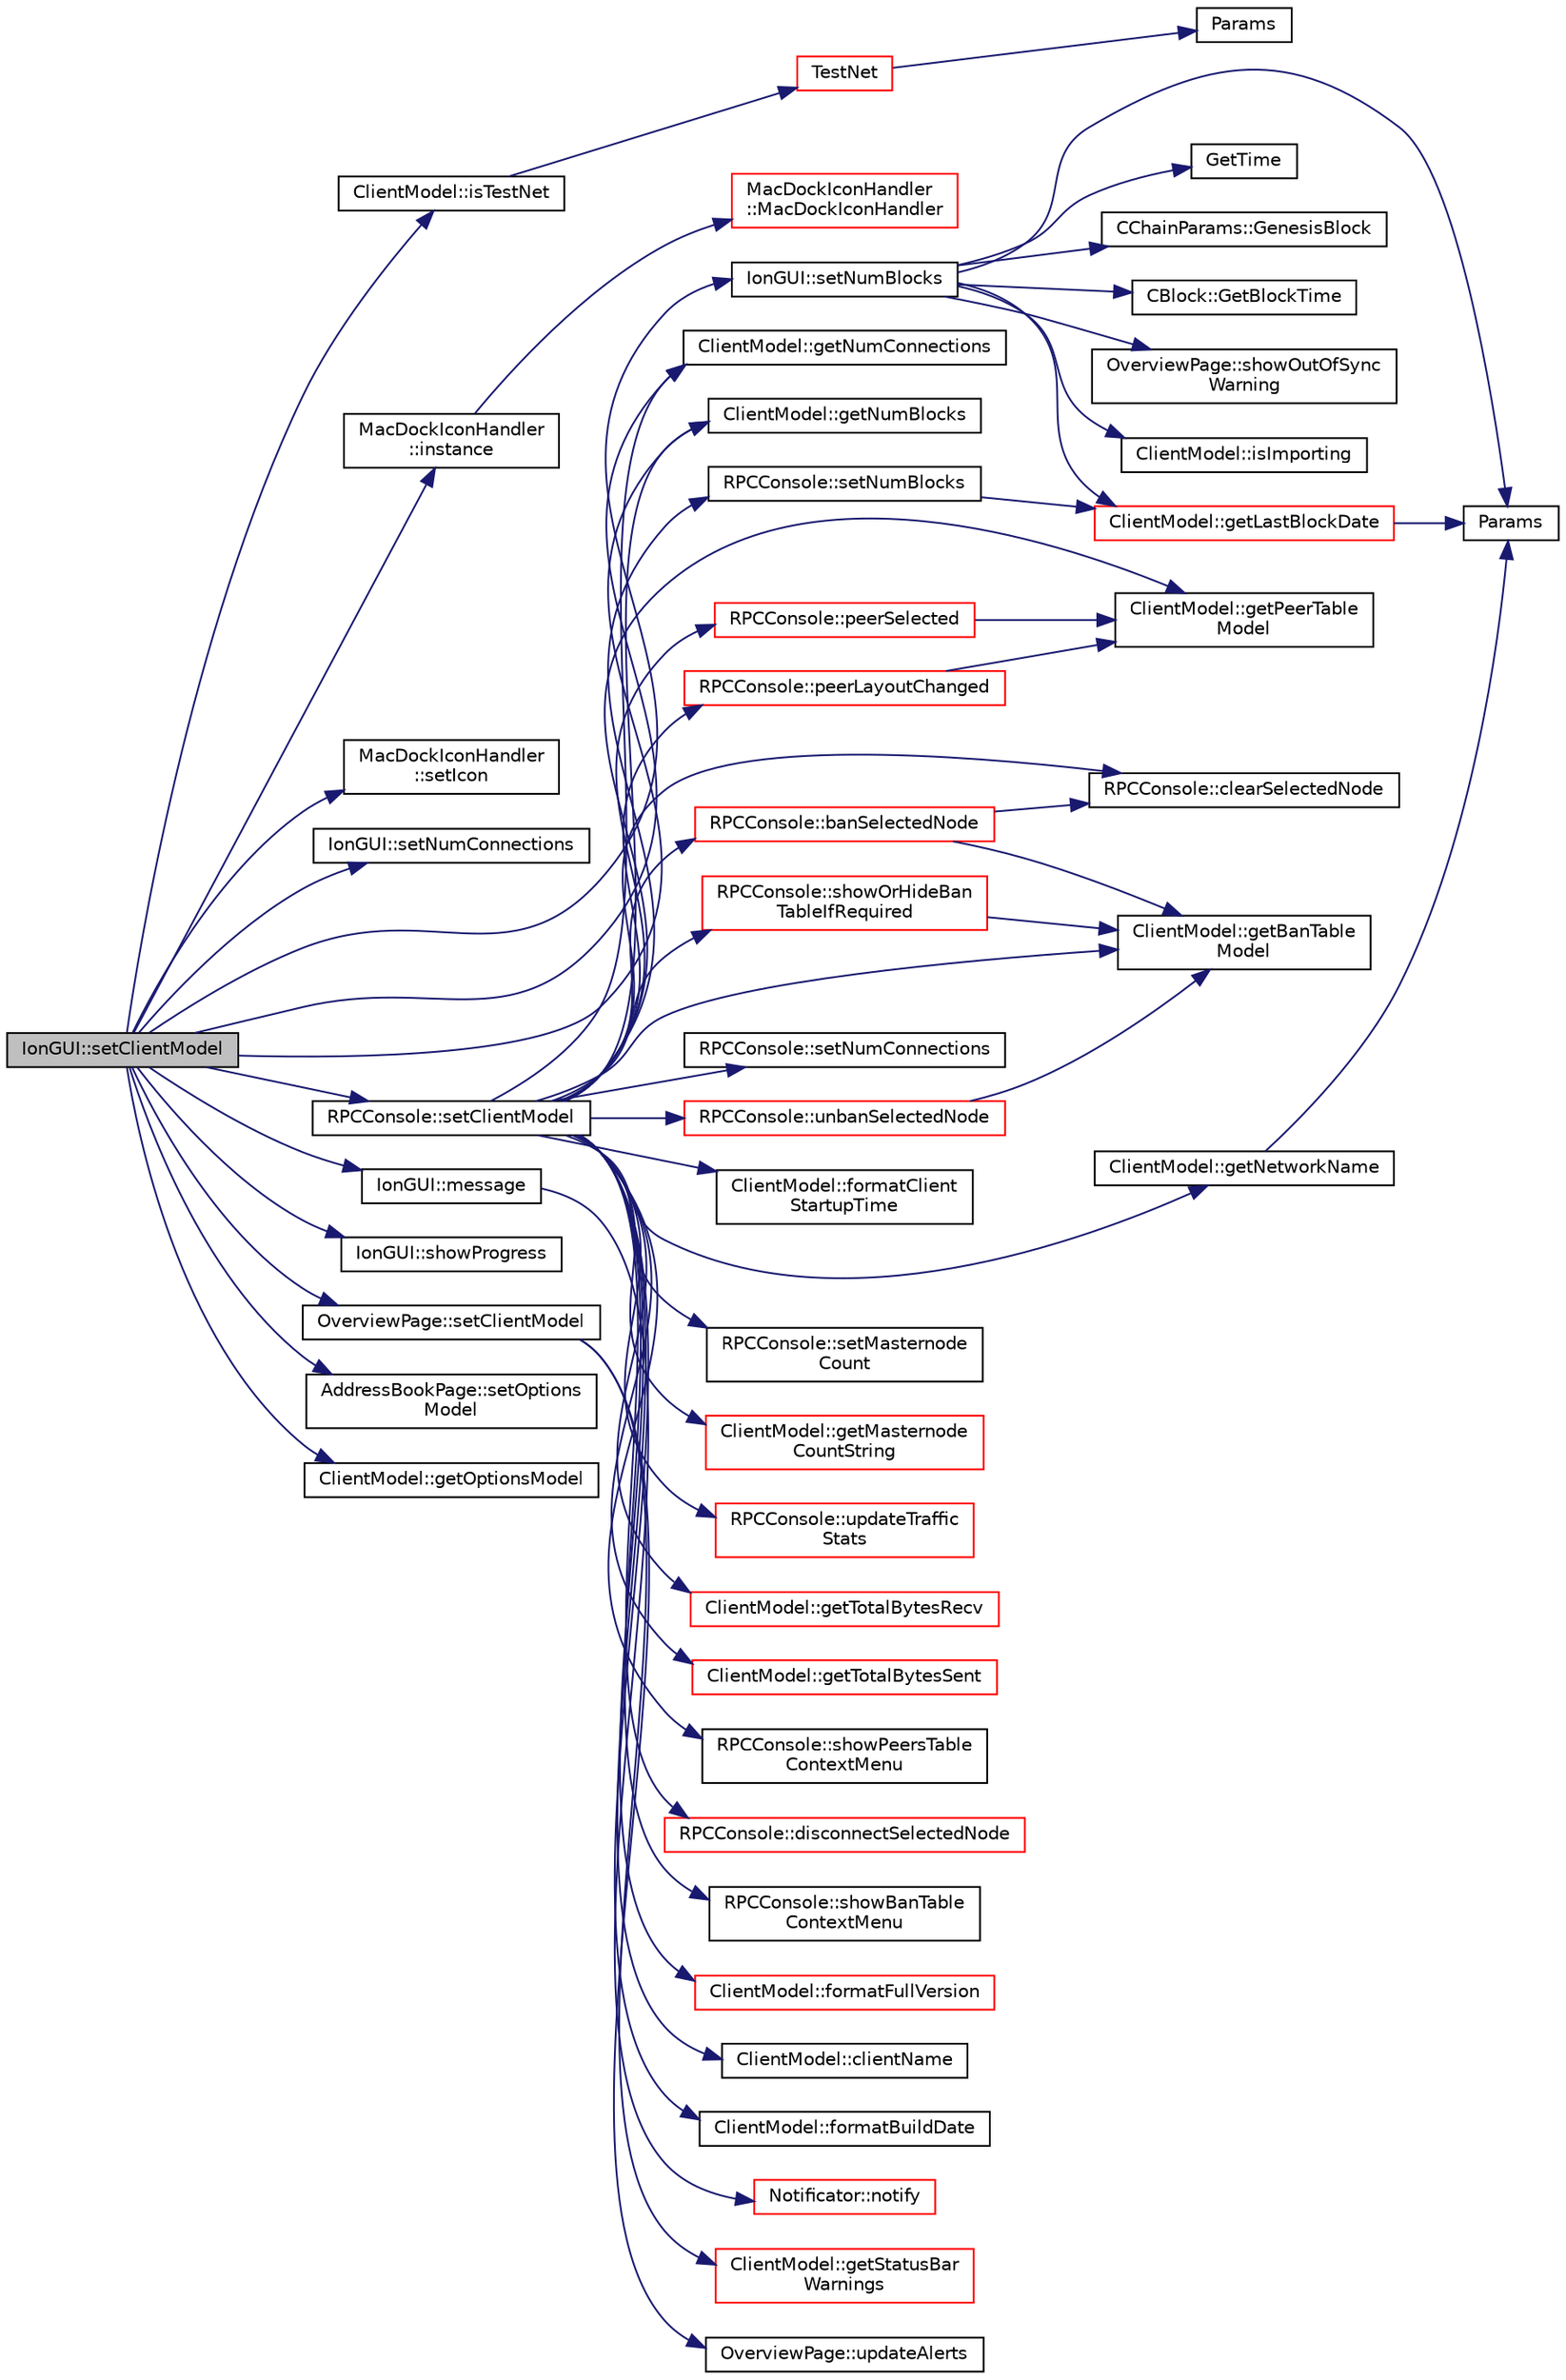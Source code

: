 digraph "IonGUI::setClientModel"
{
  edge [fontname="Helvetica",fontsize="10",labelfontname="Helvetica",labelfontsize="10"];
  node [fontname="Helvetica",fontsize="10",shape=record];
  rankdir="LR";
  Node835 [label="IonGUI::setClientModel",height=0.2,width=0.4,color="black", fillcolor="grey75", style="filled", fontcolor="black"];
  Node835 -> Node836 [color="midnightblue",fontsize="10",style="solid",fontname="Helvetica"];
  Node836 [label="ClientModel::isTestNet",height=0.2,width=0.4,color="black", fillcolor="white", style="filled",URL="$df/d25/class_client_model.html#a95f7111c0087b54e282b6cb507fadca2",tooltip="Return true if client connected to testnet. "];
  Node836 -> Node837 [color="midnightblue",fontsize="10",style="solid",fontname="Helvetica"];
  Node837 [label="TestNet",height=0.2,width=0.4,color="red", fillcolor="white", style="filled",URL="$d7/ddb/chainparams_8h.html#abc8c1af875107f5eac0f327bd3b8363d"];
  Node837 -> Node838 [color="midnightblue",fontsize="10",style="solid",fontname="Helvetica"];
  Node838 [label="Params",height=0.2,width=0.4,color="black", fillcolor="white", style="filled",URL="$d7/ddb/chainparams_8h.html#ace5c5b706d71a324a417dd2db394fd4a",tooltip="Return the currently selected parameters. "];
  Node835 -> Node840 [color="midnightblue",fontsize="10",style="solid",fontname="Helvetica"];
  Node840 [label="MacDockIconHandler\l::instance",height=0.2,width=0.4,color="black", fillcolor="white", style="filled",URL="$d7/dcd/class_mac_dock_icon_handler.html#afd3ef7126d0b6ef02eaf85e5455fe6f4"];
  Node840 -> Node841 [color="midnightblue",fontsize="10",style="solid",fontname="Helvetica"];
  Node841 [label="MacDockIconHandler\l::MacDockIconHandler",height=0.2,width=0.4,color="red", fillcolor="white", style="filled",URL="$d7/dcd/class_mac_dock_icon_handler.html#ab44913b8dabec96186b74bc6f6896c46"];
  Node835 -> Node847 [color="midnightblue",fontsize="10",style="solid",fontname="Helvetica"];
  Node847 [label="MacDockIconHandler\l::setIcon",height=0.2,width=0.4,color="black", fillcolor="white", style="filled",URL="$d7/dcd/class_mac_dock_icon_handler.html#a537f8eb3c9752089e3e2e0e30011a65b"];
  Node835 -> Node848 [color="midnightblue",fontsize="10",style="solid",fontname="Helvetica"];
  Node848 [label="IonGUI::setNumConnections",height=0.2,width=0.4,color="black", fillcolor="white", style="filled",URL="$dc/d0b/class_ion_g_u_i.html#a8c3060dbc7f18906ab2ecb1806bef825",tooltip="Set number of connections shown in the UI. "];
  Node835 -> Node849 [color="midnightblue",fontsize="10",style="solid",fontname="Helvetica"];
  Node849 [label="ClientModel::getNumConnections",height=0.2,width=0.4,color="black", fillcolor="white", style="filled",URL="$df/d25/class_client_model.html#a278c5c803cd9c4593a37783b7c8f915b"];
  Node835 -> Node850 [color="midnightblue",fontsize="10",style="solid",fontname="Helvetica"];
  Node850 [label="IonGUI::setNumBlocks",height=0.2,width=0.4,color="black", fillcolor="white", style="filled",URL="$dc/d0b/class_ion_g_u_i.html#a542b8a51434274ffd2c8ec83b1fdd28c",tooltip="Set number of blocks shown in the UI. "];
  Node850 -> Node851 [color="midnightblue",fontsize="10",style="solid",fontname="Helvetica"];
  Node851 [label="ClientModel::getLastBlockDate",height=0.2,width=0.4,color="red", fillcolor="white", style="filled",URL="$df/d25/class_client_model.html#a8683d6269976a006032075bc01be4925"];
  Node851 -> Node853 [color="midnightblue",fontsize="10",style="solid",fontname="Helvetica"];
  Node853 [label="Params",height=0.2,width=0.4,color="black", fillcolor="white", style="filled",URL="$df/dbf/chainparams_8cpp.html#ace5c5b706d71a324a417dd2db394fd4a",tooltip="Return the currently selected parameters. "];
  Node850 -> Node854 [color="midnightblue",fontsize="10",style="solid",fontname="Helvetica"];
  Node854 [label="GetTime",height=0.2,width=0.4,color="black", fillcolor="white", style="filled",URL="$df/d2d/util_8cpp.html#a46fac5fba8ba905b5f9acb364f5d8c6f"];
  Node850 -> Node853 [color="midnightblue",fontsize="10",style="solid",fontname="Helvetica"];
  Node850 -> Node855 [color="midnightblue",fontsize="10",style="solid",fontname="Helvetica"];
  Node855 [label="CChainParams::GenesisBlock",height=0.2,width=0.4,color="black", fillcolor="white", style="filled",URL="$d1/d4f/class_c_chain_params.html#abee677792d8f64e9dc766738ca0fbb55"];
  Node850 -> Node856 [color="midnightblue",fontsize="10",style="solid",fontname="Helvetica"];
  Node856 [label="CBlock::GetBlockTime",height=0.2,width=0.4,color="black", fillcolor="white", style="filled",URL="$d3/d51/class_c_block.html#a4fa8201373b08e0ee4b4c678b8f2c4aa"];
  Node850 -> Node857 [color="midnightblue",fontsize="10",style="solid",fontname="Helvetica"];
  Node857 [label="OverviewPage::showOutOfSync\lWarning",height=0.2,width=0.4,color="black", fillcolor="white", style="filled",URL="$d1/d91/class_overview_page.html#ac96ea713a074e706b4b6eadaadeca9d1"];
  Node850 -> Node858 [color="midnightblue",fontsize="10",style="solid",fontname="Helvetica"];
  Node858 [label="ClientModel::isImporting",height=0.2,width=0.4,color="black", fillcolor="white", style="filled",URL="$df/d25/class_client_model.html#a8e772f40e314c616f2c4c0b07fe7bf66",tooltip="Return true if core is importing blocks. "];
  Node835 -> Node859 [color="midnightblue",fontsize="10",style="solid",fontname="Helvetica"];
  Node859 [label="ClientModel::getNumBlocks",height=0.2,width=0.4,color="black", fillcolor="white", style="filled",URL="$df/d25/class_client_model.html#a9af729ddd1220f928d8cb3ef29f06f26"];
  Node835 -> Node860 [color="midnightblue",fontsize="10",style="solid",fontname="Helvetica"];
  Node860 [label="IonGUI::message",height=0.2,width=0.4,color="black", fillcolor="white", style="filled",URL="$dc/d0b/class_ion_g_u_i.html#a2fa24a98cb6fff32ed71cd80f9a8b2aa",tooltip="Notify the user of an event from the core network or transaction handling code. "];
  Node860 -> Node861 [color="midnightblue",fontsize="10",style="solid",fontname="Helvetica"];
  Node861 [label="Notificator::notify",height=0.2,width=0.4,color="red", fillcolor="white", style="filled",URL="$da/d97/class_notificator.html#ae08e1e7e85ddc4690f307649021f7fdc",tooltip="Show notification message. "];
  Node835 -> Node866 [color="midnightblue",fontsize="10",style="solid",fontname="Helvetica"];
  Node866 [label="IonGUI::showProgress",height=0.2,width=0.4,color="black", fillcolor="white", style="filled",URL="$dc/d0b/class_ion_g_u_i.html#a9b82144404df5ab6cc55de047f88f2c3",tooltip="Show progress dialog e.g. "];
  Node835 -> Node867 [color="midnightblue",fontsize="10",style="solid",fontname="Helvetica"];
  Node867 [label="OverviewPage::setClientModel",height=0.2,width=0.4,color="black", fillcolor="white", style="filled",URL="$d1/d91/class_overview_page.html#a5d2610ab2b9c58e3b5f67c05f984e097"];
  Node867 -> Node868 [color="midnightblue",fontsize="10",style="solid",fontname="Helvetica"];
  Node868 [label="OverviewPage::updateAlerts",height=0.2,width=0.4,color="black", fillcolor="white", style="filled",URL="$d1/d91/class_overview_page.html#a3f92603780b678f506929dc736e7cd1d"];
  Node867 -> Node869 [color="midnightblue",fontsize="10",style="solid",fontname="Helvetica"];
  Node869 [label="ClientModel::getStatusBar\lWarnings",height=0.2,width=0.4,color="red", fillcolor="white", style="filled",URL="$df/d25/class_client_model.html#a16718fa6c90ac5bce0ce1dcbfb3ec95c",tooltip="Return warnings to be displayed in status bar. "];
  Node835 -> Node877 [color="midnightblue",fontsize="10",style="solid",fontname="Helvetica"];
  Node877 [label="RPCConsole::setClientModel",height=0.2,width=0.4,color="black", fillcolor="white", style="filled",URL="$d7/de8/class_r_p_c_console.html#a355349a33664a07628e9ca22a60f5fa7"];
  Node877 -> Node878 [color="midnightblue",fontsize="10",style="solid",fontname="Helvetica"];
  Node878 [label="ClientModel::getPeerTable\lModel",height=0.2,width=0.4,color="black", fillcolor="white", style="filled",URL="$df/d25/class_client_model.html#a643fc112ce94f50ac7187ecdf3c75360"];
  Node877 -> Node879 [color="midnightblue",fontsize="10",style="solid",fontname="Helvetica"];
  Node879 [label="ClientModel::getBanTable\lModel",height=0.2,width=0.4,color="black", fillcolor="white", style="filled",URL="$df/d25/class_client_model.html#ad02b8bf216a08845e393f9bac8c4ed42"];
  Node877 -> Node880 [color="midnightblue",fontsize="10",style="solid",fontname="Helvetica"];
  Node880 [label="RPCConsole::setNumConnections",height=0.2,width=0.4,color="black", fillcolor="white", style="filled",URL="$d7/de8/class_r_p_c_console.html#aa4546cb7812dd35704de8bf09a6ceb60",tooltip="Set number of connections shown in the UI. "];
  Node877 -> Node849 [color="midnightblue",fontsize="10",style="solid",fontname="Helvetica"];
  Node877 -> Node881 [color="midnightblue",fontsize="10",style="solid",fontname="Helvetica"];
  Node881 [label="RPCConsole::setNumBlocks",height=0.2,width=0.4,color="black", fillcolor="white", style="filled",URL="$d7/de8/class_r_p_c_console.html#a98b7e85774a91d77c3b01276bd41bc51",tooltip="Set number of blocks shown in the UI. "];
  Node881 -> Node851 [color="midnightblue",fontsize="10",style="solid",fontname="Helvetica"];
  Node877 -> Node859 [color="midnightblue",fontsize="10",style="solid",fontname="Helvetica"];
  Node877 -> Node882 [color="midnightblue",fontsize="10",style="solid",fontname="Helvetica"];
  Node882 [label="RPCConsole::setMasternode\lCount",height=0.2,width=0.4,color="black", fillcolor="white", style="filled",URL="$d7/de8/class_r_p_c_console.html#a23a841c2142f7ac49506099334135cf5",tooltip="Set number of masternodes shown in the UI. "];
  Node877 -> Node883 [color="midnightblue",fontsize="10",style="solid",fontname="Helvetica"];
  Node883 [label="ClientModel::getMasternode\lCountString",height=0.2,width=0.4,color="red", fillcolor="white", style="filled",URL="$df/d25/class_client_model.html#ab8dae86e417c050723fee66420a333ed"];
  Node877 -> Node1006 [color="midnightblue",fontsize="10",style="solid",fontname="Helvetica"];
  Node1006 [label="RPCConsole::updateTraffic\lStats",height=0.2,width=0.4,color="red", fillcolor="white", style="filled",URL="$d7/de8/class_r_p_c_console.html#a41bc6977fc2aab06f408da81dfd2034f",tooltip="update traffic statistics "];
  Node877 -> Node1008 [color="midnightblue",fontsize="10",style="solid",fontname="Helvetica"];
  Node1008 [label="ClientModel::getTotalBytesRecv",height=0.2,width=0.4,color="red", fillcolor="white", style="filled",URL="$df/d25/class_client_model.html#a3ecd021e48073debd6dfeb90fdb3e7bd"];
  Node877 -> Node1010 [color="midnightblue",fontsize="10",style="solid",fontname="Helvetica"];
  Node1010 [label="ClientModel::getTotalBytesSent",height=0.2,width=0.4,color="red", fillcolor="white", style="filled",URL="$df/d25/class_client_model.html#a53cd536b119e49b0fab9c95d13a247ed"];
  Node877 -> Node1012 [color="midnightblue",fontsize="10",style="solid",fontname="Helvetica"];
  Node1012 [label="RPCConsole::banSelectedNode",height=0.2,width=0.4,color="red", fillcolor="white", style="filled",URL="$d7/de8/class_r_p_c_console.html#aacaf485583b6342c5e1877e7582f95c5",tooltip="Ban a selected node on the Peers tab. "];
  Node1012 -> Node1028 [color="midnightblue",fontsize="10",style="solid",fontname="Helvetica"];
  Node1028 [label="RPCConsole::clearSelectedNode",height=0.2,width=0.4,color="black", fillcolor="white", style="filled",URL="$d7/de8/class_r_p_c_console.html#a9c6e2b13f981313a28bcbf10433d0d11",tooltip="clear the selected node "];
  Node1012 -> Node879 [color="midnightblue",fontsize="10",style="solid",fontname="Helvetica"];
  Node877 -> Node1032 [color="midnightblue",fontsize="10",style="solid",fontname="Helvetica"];
  Node1032 [label="RPCConsole::showPeersTable\lContextMenu",height=0.2,width=0.4,color="black", fillcolor="white", style="filled",URL="$d7/de8/class_r_p_c_console.html#a920a08f6248cb341fb47318403f015be",tooltip="Show custom context menu on Peers tab. "];
  Node877 -> Node1033 [color="midnightblue",fontsize="10",style="solid",fontname="Helvetica"];
  Node1033 [label="RPCConsole::disconnectSelectedNode",height=0.2,width=0.4,color="red", fillcolor="white", style="filled",URL="$d7/de8/class_r_p_c_console.html#a697e3fab280ee0c9033eeff2f64ec742",tooltip="Disconnect a selected node on the Peers tab. "];
  Node877 -> Node1034 [color="midnightblue",fontsize="10",style="solid",fontname="Helvetica"];
  Node1034 [label="RPCConsole::peerSelected",height=0.2,width=0.4,color="red", fillcolor="white", style="filled",URL="$d7/de8/class_r_p_c_console.html#a2487fa6a90cddcbb17ae4bb13ecc5359",tooltip="Handle selection of peer in peers list. "];
  Node1034 -> Node878 [color="midnightblue",fontsize="10",style="solid",fontname="Helvetica"];
  Node877 -> Node1042 [color="midnightblue",fontsize="10",style="solid",fontname="Helvetica"];
  Node1042 [label="RPCConsole::peerLayoutChanged",height=0.2,width=0.4,color="red", fillcolor="white", style="filled",URL="$d7/de8/class_r_p_c_console.html#af952ebc6484c8f7d1262fa0bceed41bf",tooltip="Handle updated peer information. "];
  Node1042 -> Node878 [color="midnightblue",fontsize="10",style="solid",fontname="Helvetica"];
  Node877 -> Node1044 [color="midnightblue",fontsize="10",style="solid",fontname="Helvetica"];
  Node1044 [label="RPCConsole::showBanTable\lContextMenu",height=0.2,width=0.4,color="black", fillcolor="white", style="filled",URL="$d7/de8/class_r_p_c_console.html#ae080520be8c972076c2fad22cb998ce2",tooltip="Show custom context menu on Bans tab. "];
  Node877 -> Node1045 [color="midnightblue",fontsize="10",style="solid",fontname="Helvetica"];
  Node1045 [label="RPCConsole::unbanSelectedNode",height=0.2,width=0.4,color="red", fillcolor="white", style="filled",URL="$d7/de8/class_r_p_c_console.html#a9a974887c33bf1d4b25eb6aeea002941",tooltip="Unban a selected node on the Bans tab. "];
  Node1045 -> Node879 [color="midnightblue",fontsize="10",style="solid",fontname="Helvetica"];
  Node877 -> Node1028 [color="midnightblue",fontsize="10",style="solid",fontname="Helvetica"];
  Node877 -> Node1047 [color="midnightblue",fontsize="10",style="solid",fontname="Helvetica"];
  Node1047 [label="RPCConsole::showOrHideBan\lTableIfRequired",height=0.2,width=0.4,color="red", fillcolor="white", style="filled",URL="$d7/de8/class_r_p_c_console.html#af285a241961af11845a76ea995ca45c5",tooltip="Hides ban table if no bans are present. "];
  Node1047 -> Node879 [color="midnightblue",fontsize="10",style="solid",fontname="Helvetica"];
  Node877 -> Node1050 [color="midnightblue",fontsize="10",style="solid",fontname="Helvetica"];
  Node1050 [label="ClientModel::formatFullVersion",height=0.2,width=0.4,color="red", fillcolor="white", style="filled",URL="$df/d25/class_client_model.html#ae9448d6f2a7f99467152b17f7044eb12"];
  Node877 -> Node1052 [color="midnightblue",fontsize="10",style="solid",fontname="Helvetica"];
  Node1052 [label="ClientModel::clientName",height=0.2,width=0.4,color="black", fillcolor="white", style="filled",URL="$df/d25/class_client_model.html#a3344257e3eccd1d123df143dd9f04a4c"];
  Node877 -> Node1053 [color="midnightblue",fontsize="10",style="solid",fontname="Helvetica"];
  Node1053 [label="ClientModel::formatBuildDate",height=0.2,width=0.4,color="black", fillcolor="white", style="filled",URL="$df/d25/class_client_model.html#a48d34d4832a0980e03cbc13e60338c37"];
  Node877 -> Node1054 [color="midnightblue",fontsize="10",style="solid",fontname="Helvetica"];
  Node1054 [label="ClientModel::formatClient\lStartupTime",height=0.2,width=0.4,color="black", fillcolor="white", style="filled",URL="$df/d25/class_client_model.html#aae1793d38356a2e8040d9e7dc813b0c1"];
  Node877 -> Node1055 [color="midnightblue",fontsize="10",style="solid",fontname="Helvetica"];
  Node1055 [label="ClientModel::getNetworkName",height=0.2,width=0.4,color="black", fillcolor="white", style="filled",URL="$df/d25/class_client_model.html#a6c7029411371856c536bcd150c3ee9a8",tooltip="Return network (main, testnet3, regtest) "];
  Node1055 -> Node853 [color="midnightblue",fontsize="10",style="solid",fontname="Helvetica"];
  Node835 -> Node1056 [color="midnightblue",fontsize="10",style="solid",fontname="Helvetica"];
  Node1056 [label="AddressBookPage::setOptions\lModel",height=0.2,width=0.4,color="black", fillcolor="white", style="filled",URL="$d3/d4a/class_address_book_page.html#ab9667b2b14e6bf56aeb256402fe6ac7e"];
  Node835 -> Node1057 [color="midnightblue",fontsize="10",style="solid",fontname="Helvetica"];
  Node1057 [label="ClientModel::getOptionsModel",height=0.2,width=0.4,color="black", fillcolor="white", style="filled",URL="$df/d25/class_client_model.html#ae8da1e2eabfbbcc49a7eed821908bdb6"];
}
